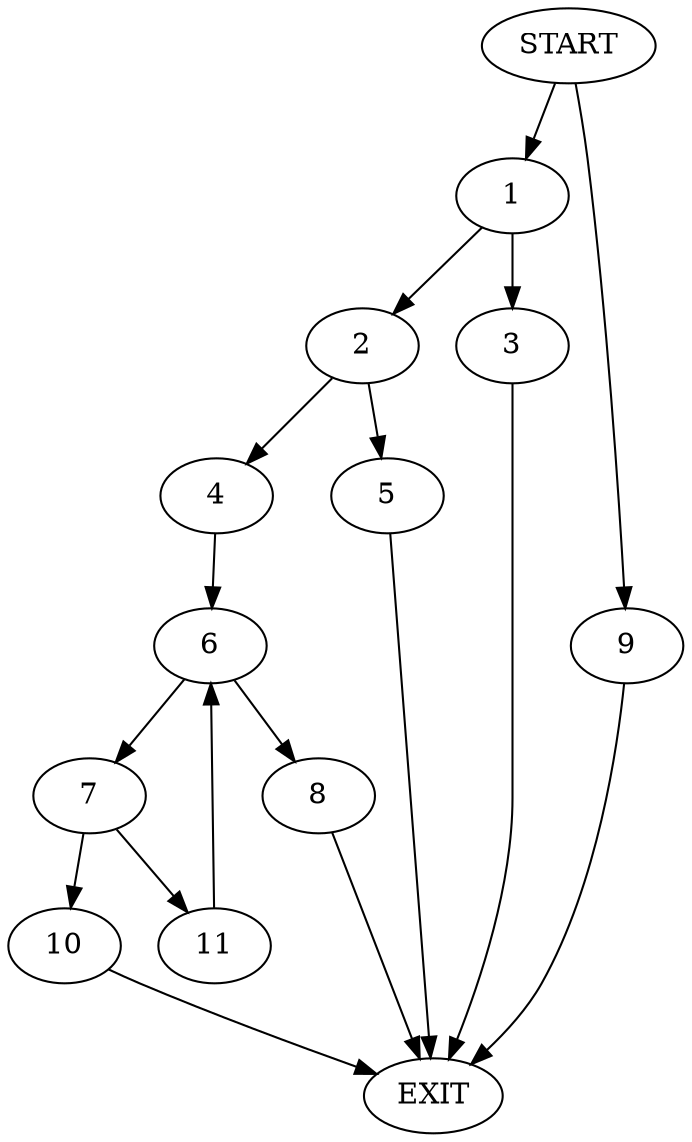 digraph {
0 [label="START"]
12 [label="EXIT"]
0 -> 1
1 -> 2
1 -> 3
2 -> 4
2 -> 5
3 -> 12
4 -> 6
5 -> 12
6 -> 7
6 -> 8
0 -> 9
9 -> 12
7 -> 10
7 -> 11
8 -> 12
11 -> 6
10 -> 12
}
